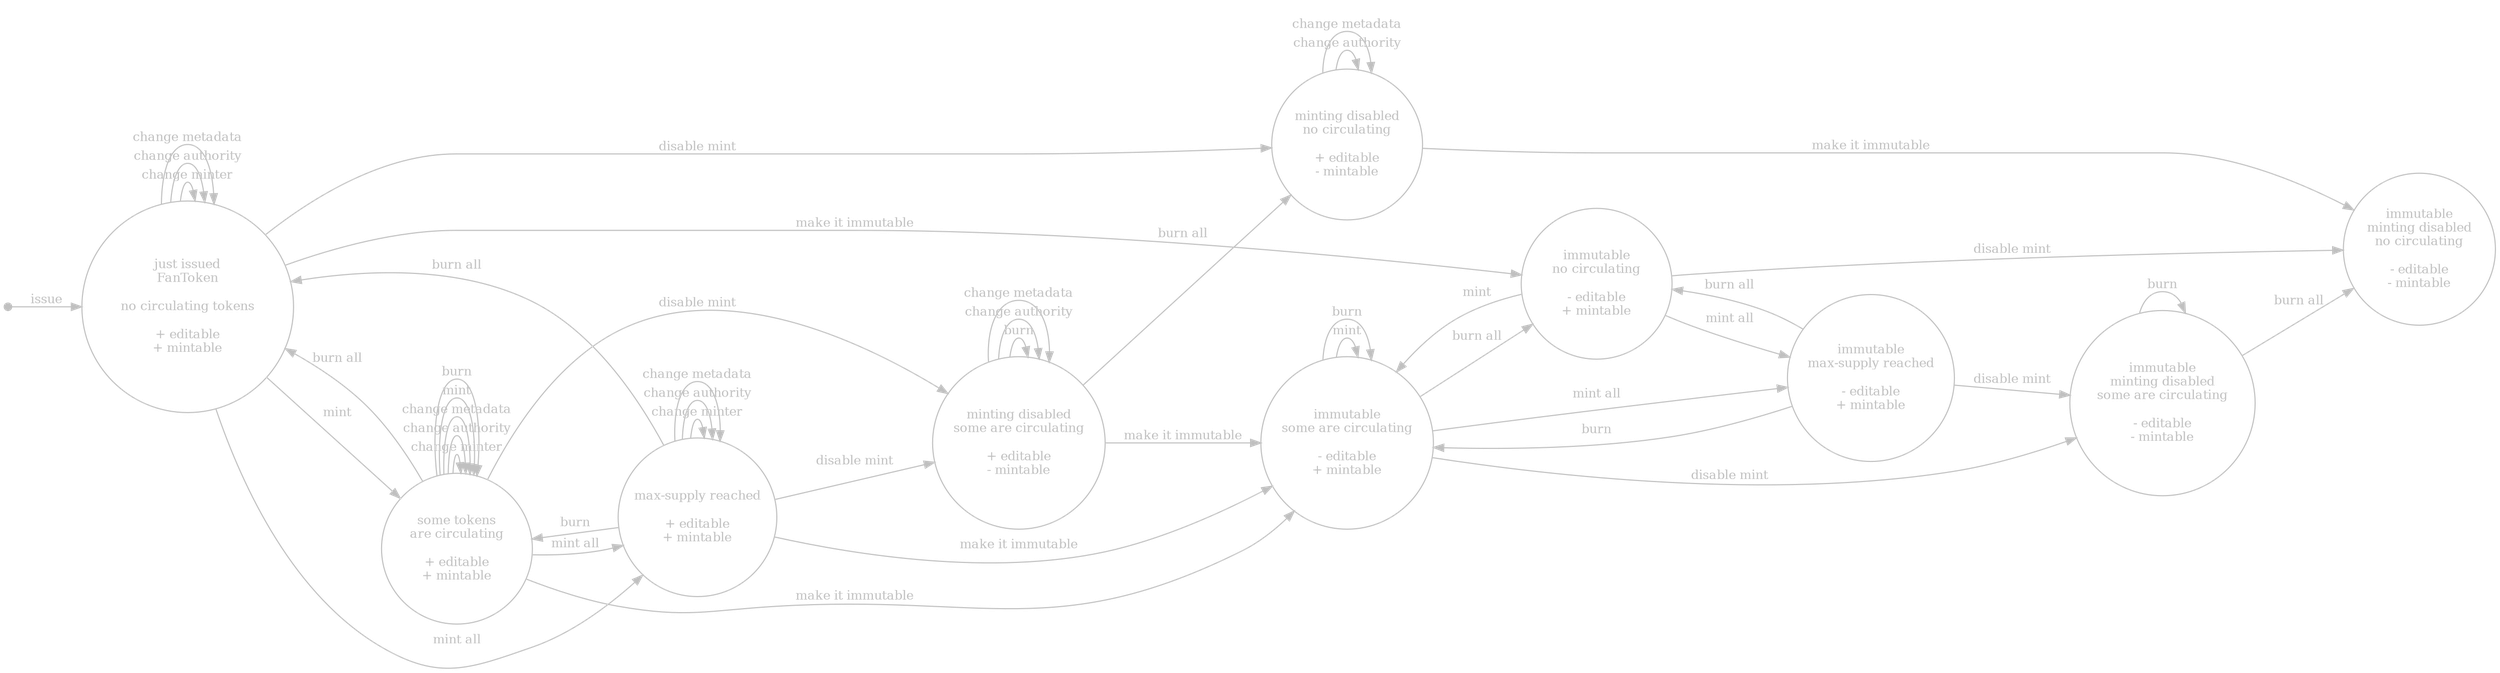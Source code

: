 digraph finite_state_machine {
    splines=true;
    overlap=scalexy;
    rankdir="LR";
    bgcolor="transparent";

    node [shape = circle, width=2.0 ,label="just issued\nFanToken\n\nno circulating tokens\n\n+ editable\n+ mintable", fontsize=12, color="gray", fontcolor="gray"] 1;
    node [shape = circle, width=2.0 ,label="some tokens\nare circulating\n\n+ editable\n+ mintable", fontsize=12, color="gray", fontcolor="gray"] 2;
    node [shape = circle, width=2.0 ,label="max-supply reached\n\n+ editable\n+ mintable", fontsize=12, color="gray", fontcolor="gray"] 3;
    node [shape = circle, width=2.0 ,label="minting disabled\nsome are circulating\n\n+ editable\n- mintable", fontsize=12, color="gray", fontcolor="gray"] 4;
    node [shape = circle, width=2.0 ,label="minting disabled\nno circulating\n\n+ editable\n- mintable", fontsize=12, color="gray", fontcolor="gray"] 5;
    node [shape = circle, width=2.0 ,label="immutable\nminting disabled\nsome are circulating\n\n- editable\n- mintable", fontsize=12, color="gray", fontcolor="gray"] 6;
    node [shape = circle, width=2.0 ,label="immutable\nsome are circulating\n\n- editable\n+ mintable", fontsize=12, color="gray", fontcolor="gray"] 7;
    node [shape = circle, width=2.0 ,label="immutable\nno circulating\n\n- editable\n+ mintable", fontsize=12, color="gray", fontcolor="gray"] 8;
    node [shape = circle, width=2.0 ,label="immutable\nmax-supply reached\n\n- editable\n+ mintable", fontsize=12, color="gray", fontcolor="gray"] 9;
    node [shape = circle, width=2.0 ,label="immutable\nminting disabled\nno circulating\n\n- editable\n- mintable", fontsize=12, color="gray", fontcolor="gray"] 10;
    
    node [shape = point, width=0.1 fontsize=12, color="gray", fontcolor="gray"]; qi

    qi      ->  1       [ label="issue", fontsize=12, color="gray", fontcolor="gray"];

    1       ->  1       [ label = "change minter", fontsize=12, color="gray", fontcolor="gray"];
    1       ->  1       [ label = "change authority", fontsize=12, color="gray", fontcolor="gray"];
    1       ->  1       [ label = "change metadata", fontsize=12, color="gray", fontcolor="gray"];

    2       ->  2       [ label = "change minter", fontsize=12, color="gray", fontcolor="gray"];
    2       ->  2       [ label = "change authority", fontsize=12, color="gray", fontcolor="gray"];
    2       ->  2       [ label = "change metadata", fontsize=12, color="gray", fontcolor="gray"];

    3       ->  3       [ label = "change minter", fontsize=12, color="gray", fontcolor="gray"];
    3       ->  3       [ label = "change authority", fontsize=12, color="gray", fontcolor="gray"];
    3       ->  3       [ label = "change metadata", fontsize=12, color="gray", fontcolor="gray"];

    4       ->  4       [ label = "burn", fontsize=12, color="gray", fontcolor="gray"];
    4       ->  4       [ label = "change authority", fontsize=12, color="gray", fontcolor="gray"];
    4       ->  4       [ label = "change metadata", fontsize=12, color="gray", fontcolor="gray"];

    5       ->  5       [ label = "change authority", fontsize=12, color="gray", fontcolor="gray"];
    5       ->  5       [ label = "change metadata", labeldistance=3, fontsize=12, color="gray", fontcolor="gray"];

    1       ->  2       [ label = "mint", fontsize=12, color="gray", fontcolor="gray"];
    8       ->  7       [ label = "mint", fontsize=12, color="gray", fontcolor="gray"];
    7       ->  7       [ label = "mint", fontsize=12, color="gray", fontcolor="gray"];
    2       ->  2       [ label = "mint", fontsize=12, color="gray", fontcolor="gray"];

    2       ->  3       [ label = "mint all", fontsize=12, color="gray", fontcolor="gray"];
    1       ->  3       [ label = "mint all", fontsize=12, color="gray", fontcolor="gray"];
    7       ->  9       [ label = "mint all", fontsize=12, color="gray", fontcolor="gray"];
    8       ->  9       [ label = "mint all", fontsize=12, color="gray", fontcolor="gray"];

    3       ->  2       [ label = "burn", fontsize=12, color="gray", fontcolor="gray"];
    2       ->  2       [ label = "burn", fontsize=12, color="gray", fontcolor="gray"];
    6       ->  6       [ label = "burn", fontsize=12, color="gray", fontcolor="gray"];
    7       ->  7       [ label = "burn", fontsize=12, color="gray", fontcolor="gray"];
    9       ->  7       [ label = "burn", fontsize=12, color="gray", fontcolor="gray"];


    1       ->  5       [ label = "disable mint", fontsize=12, color="gray", fontcolor="gray"];
    2       ->  4       [ label = "disable mint", fontsize=12, color="gray", fontcolor="gray"];
    3       ->  4       [ label = "disable mint", fontsize=12, color="gray", fontcolor="gray"];
    7       ->  6       [ label = "disable mint", fontsize=12, color="gray", fontcolor="gray"];
    8       ->  10      [ label = "disable mint", fontsize=12, color="gray", fontcolor="gray"];
    9       ->  6       [ label = "disable mint", fontsize=12, color="gray", fontcolor="gray"];

    4       ->  5       [ label = "burn all", fontsize=12, color="gray", fontcolor="gray"];
    2       ->  1       [ label = "burn all", fontsize=12, color="gray", fontcolor="gray"];
    6       ->  10      [ label = "burn all", fontsize=12, color="gray", fontcolor="gray"];
    7       ->  8       [ label = "burn all", fontsize=12, color="gray", fontcolor="gray"];
    9       ->  8       [ label = "burn all", fontsize=12, color="gray", fontcolor="gray"];
    3       ->  1       [ label = "burn all", fontsize=12, color="gray", fontcolor="gray"];


    2       ->  7       [ label = "make it immutable", fontsize=12, color="gray", fontcolor="gray"];
    3       ->  7       [ label = "make it immutable", fontsize=12, color="gray", fontcolor="gray"];
    4       ->  7       [ label = "make it immutable", fontsize=12, color="gray", fontcolor="gray"];
    1       ->  8       [ label = "make it immutable", fontsize=12, color="gray", fontcolor="gray"];
    5       ->  10      [ label = "make it immutable", fontsize=12, color="gray", fontcolor="gray"];

}